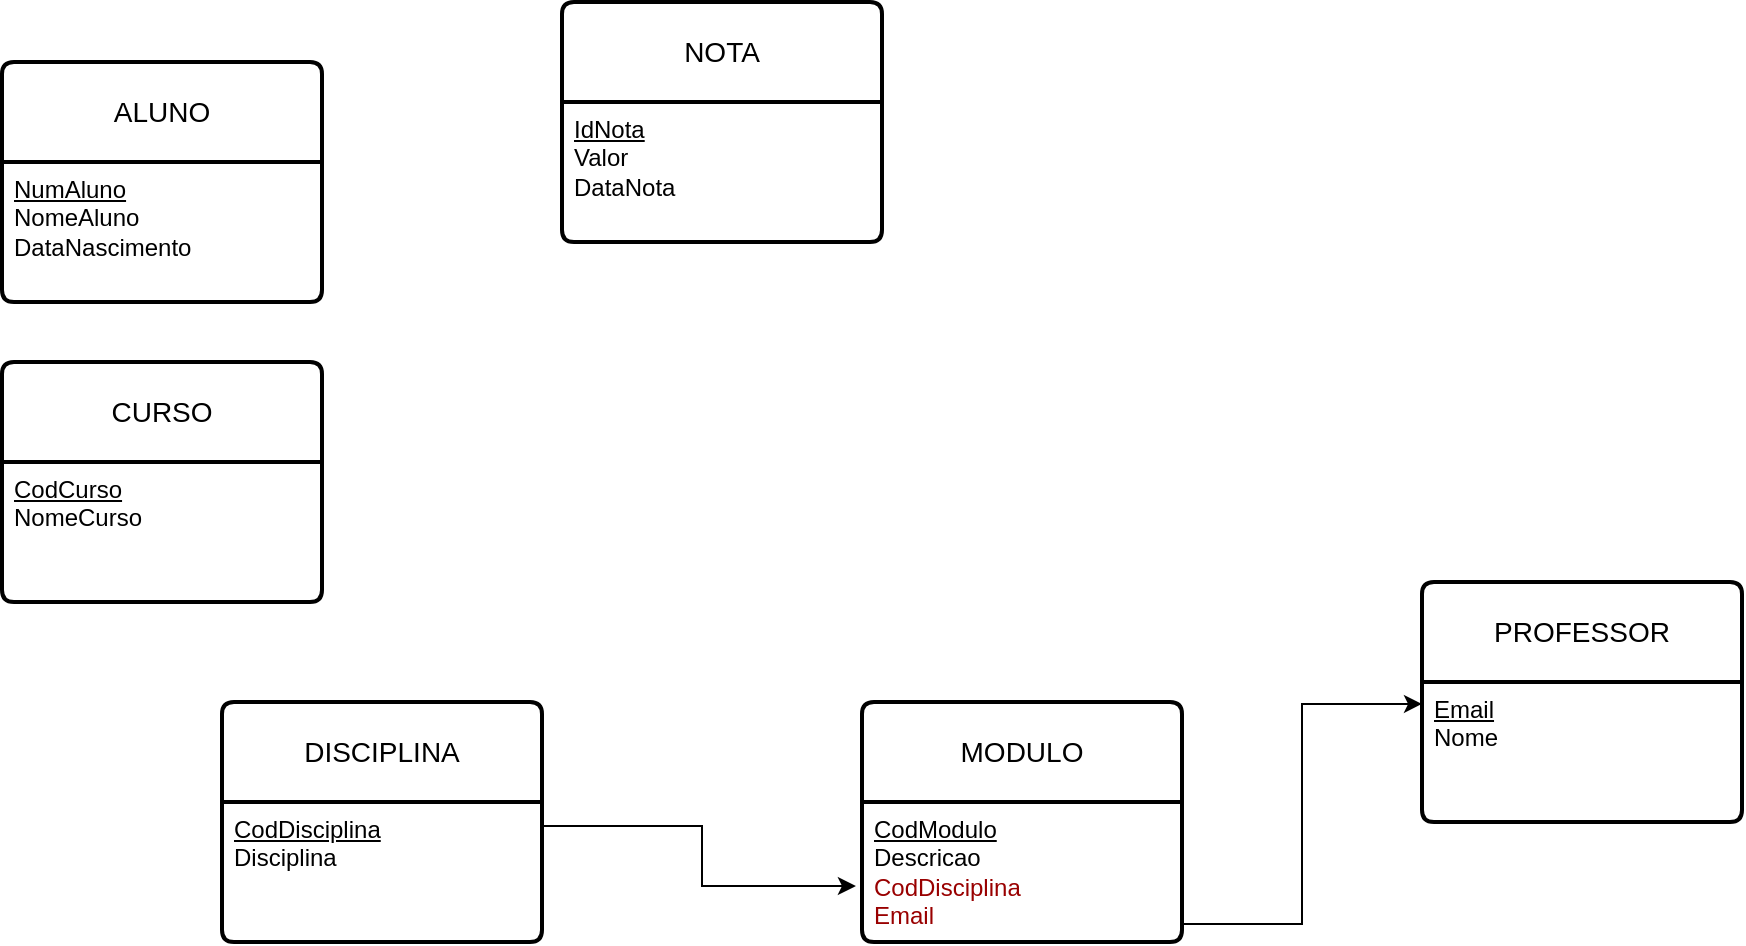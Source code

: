 <mxfile version="28.2.7">
  <diagram name="Página-1" id="Y6UcipXt3WbVuK55bRc3">
    <mxGraphModel dx="1186" dy="755" grid="1" gridSize="10" guides="1" tooltips="1" connect="1" arrows="1" fold="1" page="1" pageScale="1" pageWidth="827" pageHeight="1169" math="0" shadow="0">
      <root>
        <mxCell id="0" />
        <mxCell id="1" parent="0" />
        <mxCell id="K7fEcMI6iq_2AUcMG_aX-1" value="ALUNO" style="swimlane;childLayout=stackLayout;horizontal=1;startSize=50;horizontalStack=0;rounded=1;fontSize=14;fontStyle=0;strokeWidth=2;resizeParent=0;resizeLast=1;shadow=0;dashed=0;align=center;arcSize=4;whiteSpace=wrap;html=1;" parent="1" vertex="1">
          <mxGeometry x="50" y="340" width="160" height="120" as="geometry" />
        </mxCell>
        <mxCell id="K7fEcMI6iq_2AUcMG_aX-2" value="&lt;u&gt;NumAluno&lt;/u&gt;&lt;div&gt;NomeAluno&lt;/div&gt;&lt;div&gt;DataNascimento&lt;/div&gt;" style="align=left;strokeColor=none;fillColor=none;spacingLeft=4;spacingRight=4;fontSize=12;verticalAlign=top;resizable=0;rotatable=0;part=1;html=1;whiteSpace=wrap;" parent="K7fEcMI6iq_2AUcMG_aX-1" vertex="1">
          <mxGeometry y="50" width="160" height="70" as="geometry" />
        </mxCell>
        <mxCell id="K7fEcMI6iq_2AUcMG_aX-3" value="NOTA" style="swimlane;childLayout=stackLayout;horizontal=1;startSize=50;horizontalStack=0;rounded=1;fontSize=14;fontStyle=0;strokeWidth=2;resizeParent=0;resizeLast=1;shadow=0;dashed=0;align=center;arcSize=4;whiteSpace=wrap;html=1;" parent="1" vertex="1">
          <mxGeometry x="330" y="310" width="160" height="120" as="geometry" />
        </mxCell>
        <mxCell id="K7fEcMI6iq_2AUcMG_aX-4" value="&lt;div&gt;&lt;u&gt;IdNota&lt;/u&gt;&lt;/div&gt;Valor&lt;div&gt;DataNota&lt;/div&gt;" style="align=left;strokeColor=none;fillColor=none;spacingLeft=4;spacingRight=4;fontSize=12;verticalAlign=top;resizable=0;rotatable=0;part=1;html=1;whiteSpace=wrap;" parent="K7fEcMI6iq_2AUcMG_aX-3" vertex="1">
          <mxGeometry y="50" width="160" height="70" as="geometry" />
        </mxCell>
        <mxCell id="K7fEcMI6iq_2AUcMG_aX-5" value="PROFESSOR" style="swimlane;childLayout=stackLayout;horizontal=1;startSize=50;horizontalStack=0;rounded=1;fontSize=14;fontStyle=0;strokeWidth=2;resizeParent=0;resizeLast=1;shadow=0;dashed=0;align=center;arcSize=4;whiteSpace=wrap;html=1;" parent="1" vertex="1">
          <mxGeometry x="760" y="600" width="160" height="120" as="geometry" />
        </mxCell>
        <mxCell id="K7fEcMI6iq_2AUcMG_aX-6" value="&lt;u&gt;Email&lt;/u&gt;&lt;div&gt;Nome&lt;/div&gt;" style="align=left;strokeColor=none;fillColor=none;spacingLeft=4;spacingRight=4;fontSize=12;verticalAlign=top;resizable=0;rotatable=0;part=1;html=1;whiteSpace=wrap;" parent="K7fEcMI6iq_2AUcMG_aX-5" vertex="1">
          <mxGeometry y="50" width="160" height="70" as="geometry" />
        </mxCell>
        <mxCell id="K7fEcMI6iq_2AUcMG_aX-7" value="CURSO" style="swimlane;childLayout=stackLayout;horizontal=1;startSize=50;horizontalStack=0;rounded=1;fontSize=14;fontStyle=0;strokeWidth=2;resizeParent=0;resizeLast=1;shadow=0;dashed=0;align=center;arcSize=4;whiteSpace=wrap;html=1;" parent="1" vertex="1">
          <mxGeometry x="50" y="490" width="160" height="120" as="geometry" />
        </mxCell>
        <mxCell id="K7fEcMI6iq_2AUcMG_aX-8" value="&lt;u&gt;CodCurso&lt;/u&gt;&lt;div&gt;NomeCurso&lt;/div&gt;" style="align=left;strokeColor=none;fillColor=none;spacingLeft=4;spacingRight=4;fontSize=12;verticalAlign=top;resizable=0;rotatable=0;part=1;html=1;whiteSpace=wrap;" parent="K7fEcMI6iq_2AUcMG_aX-7" vertex="1">
          <mxGeometry y="50" width="160" height="70" as="geometry" />
        </mxCell>
        <mxCell id="K7fEcMI6iq_2AUcMG_aX-9" value="DISCIPLINA" style="swimlane;childLayout=stackLayout;horizontal=1;startSize=50;horizontalStack=0;rounded=1;fontSize=14;fontStyle=0;strokeWidth=2;resizeParent=0;resizeLast=1;shadow=0;dashed=0;align=center;arcSize=4;whiteSpace=wrap;html=1;" parent="1" vertex="1">
          <mxGeometry x="160" y="660" width="160" height="120" as="geometry" />
        </mxCell>
        <mxCell id="K7fEcMI6iq_2AUcMG_aX-10" value="&lt;u&gt;CodDisciplina&lt;/u&gt;&lt;div&gt;Disciplina&lt;/div&gt;" style="align=left;strokeColor=none;fillColor=none;spacingLeft=4;spacingRight=4;fontSize=12;verticalAlign=top;resizable=0;rotatable=0;part=1;html=1;whiteSpace=wrap;" parent="K7fEcMI6iq_2AUcMG_aX-9" vertex="1">
          <mxGeometry y="50" width="160" height="70" as="geometry" />
        </mxCell>
        <mxCell id="K7fEcMI6iq_2AUcMG_aX-11" value="MODULO" style="swimlane;childLayout=stackLayout;horizontal=1;startSize=50;horizontalStack=0;rounded=1;fontSize=14;fontStyle=0;strokeWidth=2;resizeParent=0;resizeLast=1;shadow=0;dashed=0;align=center;arcSize=4;whiteSpace=wrap;html=1;" parent="1" vertex="1">
          <mxGeometry x="480" y="660" width="160" height="120" as="geometry" />
        </mxCell>
        <mxCell id="K7fEcMI6iq_2AUcMG_aX-12" value="&lt;u&gt;CodModulo&lt;/u&gt;&lt;div&gt;Descricao&lt;/div&gt;&lt;div&gt;&lt;font style=&quot;color: rgb(153, 0, 0);&quot;&gt;CodDisciplina&lt;/font&gt;&lt;/div&gt;&lt;div&gt;&lt;font color=&quot;#990000&quot;&gt;Email&lt;/font&gt;&lt;/div&gt;" style="align=left;strokeColor=none;fillColor=none;spacingLeft=4;spacingRight=4;fontSize=12;verticalAlign=top;resizable=0;rotatable=0;part=1;html=1;whiteSpace=wrap;" parent="K7fEcMI6iq_2AUcMG_aX-11" vertex="1">
          <mxGeometry y="50" width="160" height="70" as="geometry" />
        </mxCell>
        <mxCell id="ICQenscEK4omwbSQhgk_-3" value="" style="endArrow=classic;html=1;rounded=0;edgeStyle=orthogonalEdgeStyle;exitX=1.006;exitY=0.171;exitDx=0;exitDy=0;exitPerimeter=0;entryX=-0.019;entryY=0.6;entryDx=0;entryDy=0;entryPerimeter=0;" edge="1" parent="1" source="K7fEcMI6iq_2AUcMG_aX-10" target="K7fEcMI6iq_2AUcMG_aX-12">
          <mxGeometry width="50" height="50" relative="1" as="geometry">
            <mxPoint x="380" y="640" as="sourcePoint" />
            <mxPoint x="430" y="590" as="targetPoint" />
          </mxGeometry>
        </mxCell>
        <mxCell id="ICQenscEK4omwbSQhgk_-4" value="" style="endArrow=classic;html=1;rounded=0;exitX=0.994;exitY=0.871;exitDx=0;exitDy=0;exitPerimeter=0;entryX=0;entryY=0.157;entryDx=0;entryDy=0;entryPerimeter=0;edgeStyle=orthogonalEdgeStyle;" edge="1" parent="1" source="K7fEcMI6iq_2AUcMG_aX-12" target="K7fEcMI6iq_2AUcMG_aX-6">
          <mxGeometry width="50" height="50" relative="1" as="geometry">
            <mxPoint x="380" y="640" as="sourcePoint" />
            <mxPoint x="430" y="590" as="targetPoint" />
          </mxGeometry>
        </mxCell>
      </root>
    </mxGraphModel>
  </diagram>
</mxfile>
